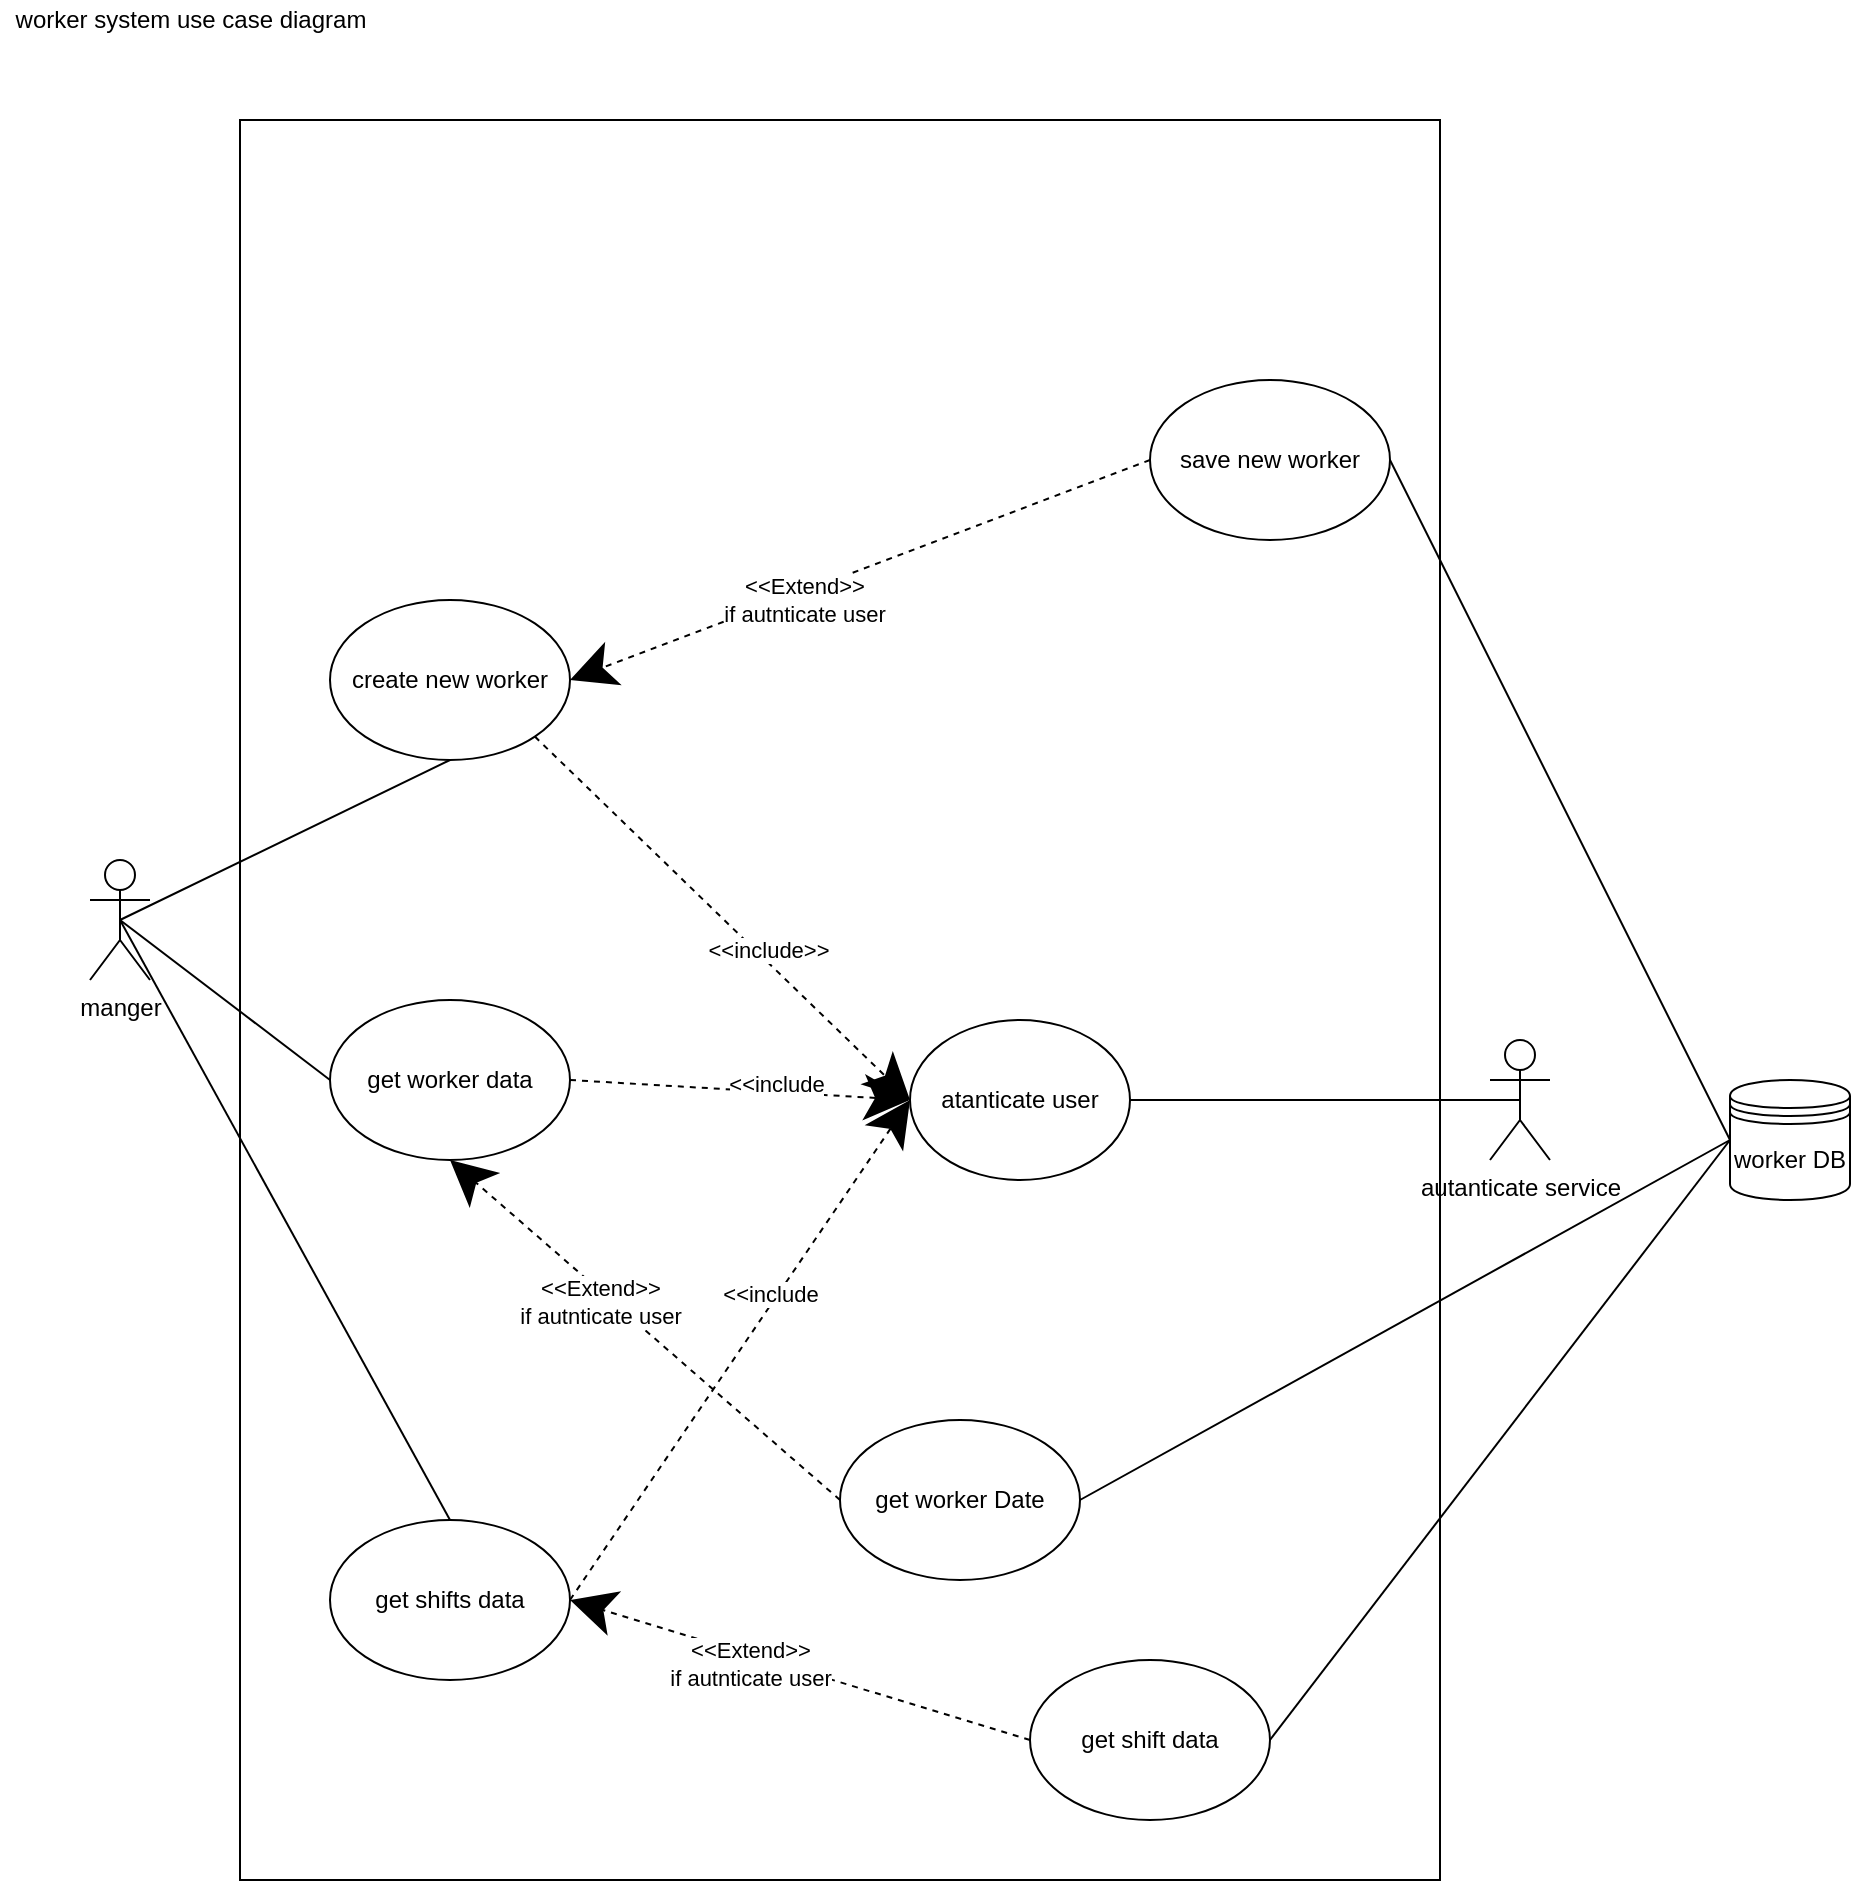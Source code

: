 <mxfile version="13.7.3" type="device"><diagram id="7kWhVtxm2KQcTh10iphO" name="Page-1"><mxGraphModel dx="1422" dy="822" grid="1" gridSize="10" guides="1" tooltips="1" connect="1" arrows="1" fold="1" page="1" pageScale="1" pageWidth="850" pageHeight="1100" math="0" shadow="0"><root><mxCell id="0"/><mxCell id="1" parent="0"/><mxCell id="JtjptGuqPdoz7cDFTJdT-1" value="manger" style="shape=umlActor;verticalLabelPosition=bottom;verticalAlign=top;html=1;outlineConnect=0;" parent="1" vertex="1"><mxGeometry x="50" y="470" width="30" height="60" as="geometry"/></mxCell><mxCell id="JtjptGuqPdoz7cDFTJdT-2" value="" style="rounded=0;whiteSpace=wrap;html=1;" parent="1" vertex="1"><mxGeometry x="125" y="100" width="600" height="880" as="geometry"/></mxCell><mxCell id="JtjptGuqPdoz7cDFTJdT-3" value="create new worker" style="ellipse;whiteSpace=wrap;html=1;" parent="1" vertex="1"><mxGeometry x="170" y="340" width="120" height="80" as="geometry"/></mxCell><mxCell id="JtjptGuqPdoz7cDFTJdT-5" value="" style="endArrow=none;html=1;entryX=0.5;entryY=1;entryDx=0;entryDy=0;exitX=0.5;exitY=0.5;exitDx=0;exitDy=0;exitPerimeter=0;" parent="1" source="JtjptGuqPdoz7cDFTJdT-1" target="JtjptGuqPdoz7cDFTJdT-3" edge="1"><mxGeometry width="50" height="50" relative="1" as="geometry"><mxPoint x="170" y="510" as="sourcePoint"/><mxPoint x="220" y="460" as="targetPoint"/></mxGeometry></mxCell><mxCell id="JtjptGuqPdoz7cDFTJdT-6" value="get worker data" style="ellipse;whiteSpace=wrap;html=1;" parent="1" vertex="1"><mxGeometry x="170" y="540" width="120" height="80" as="geometry"/></mxCell><mxCell id="JtjptGuqPdoz7cDFTJdT-7" value="" style="endArrow=none;html=1;exitX=0.5;exitY=0.5;exitDx=0;exitDy=0;exitPerimeter=0;entryX=0;entryY=0.5;entryDx=0;entryDy=0;" parent="1" source="JtjptGuqPdoz7cDFTJdT-1" target="JtjptGuqPdoz7cDFTJdT-6" edge="1"><mxGeometry width="50" height="50" relative="1" as="geometry"><mxPoint x="90" y="505.091" as="sourcePoint"/><mxPoint x="350" y="420" as="targetPoint"/></mxGeometry></mxCell><mxCell id="JtjptGuqPdoz7cDFTJdT-9" value="worker DB" style="shape=datastore;whiteSpace=wrap;html=1;" parent="1" vertex="1"><mxGeometry x="870" y="580" width="60" height="60" as="geometry"/></mxCell><mxCell id="JtjptGuqPdoz7cDFTJdT-11" value="atanticate user" style="ellipse;whiteSpace=wrap;html=1;" parent="1" vertex="1"><mxGeometry x="460" y="550" width="110" height="80" as="geometry"/></mxCell><mxCell id="JtjptGuqPdoz7cDFTJdT-13" value="" style="endArrow=classic;html=1;exitX=1;exitY=0.5;exitDx=0;exitDy=0;entryX=0;entryY=0.5;entryDx=0;entryDy=0;dashed=1;endFill=1;startArrow=none;startFill=0;endSize=20;" parent="1" source="JtjptGuqPdoz7cDFTJdT-6" target="JtjptGuqPdoz7cDFTJdT-11" edge="1"><mxGeometry width="50" height="50" relative="1" as="geometry"><mxPoint x="412.04" y="558" as="sourcePoint"/><mxPoint x="537.574" y="681.716" as="targetPoint"/></mxGeometry></mxCell><mxCell id="JtjptGuqPdoz7cDFTJdT-15" value="&amp;lt;&amp;lt;include" style="edgeLabel;html=1;align=center;verticalAlign=middle;resizable=0;points=[];" parent="JtjptGuqPdoz7cDFTJdT-13" vertex="1" connectable="0"><mxGeometry x="0.206" y="4" relative="1" as="geometry"><mxPoint as="offset"/></mxGeometry></mxCell><mxCell id="JtjptGuqPdoz7cDFTJdT-16" value="get worker Date" style="ellipse;whiteSpace=wrap;html=1;" parent="1" vertex="1"><mxGeometry x="425" y="750" width="120" height="80" as="geometry"/></mxCell><mxCell id="JtjptGuqPdoz7cDFTJdT-18" value="" style="endArrow=none;html=1;exitX=1;exitY=0.5;exitDx=0;exitDy=0;entryX=0;entryY=0.5;entryDx=0;entryDy=0;" parent="1" source="JtjptGuqPdoz7cDFTJdT-16" target="JtjptGuqPdoz7cDFTJdT-9" edge="1"><mxGeometry width="50" height="50" relative="1" as="geometry"><mxPoint x="690" y="290" as="sourcePoint"/><mxPoint x="915" y="340" as="targetPoint"/></mxGeometry></mxCell><mxCell id="JtjptGuqPdoz7cDFTJdT-19" value="" style="endArrow=classic;html=1;exitX=1;exitY=1;exitDx=0;exitDy=0;entryX=0;entryY=0.5;entryDx=0;entryDy=0;dashed=1;endFill=1;startArrow=none;startFill=0;endSize=20;" parent="1" source="JtjptGuqPdoz7cDFTJdT-3" target="JtjptGuqPdoz7cDFTJdT-11" edge="1"><mxGeometry width="50" height="50" relative="1" as="geometry"><mxPoint x="440.0" y="488" as="sourcePoint"/><mxPoint x="565.534" y="611.716" as="targetPoint"/></mxGeometry></mxCell><mxCell id="JtjptGuqPdoz7cDFTJdT-20" value="&amp;lt;&amp;lt;include&amp;gt;&amp;gt;" style="edgeLabel;html=1;align=center;verticalAlign=middle;resizable=0;points=[];" parent="JtjptGuqPdoz7cDFTJdT-19" vertex="1" connectable="0"><mxGeometry x="0.206" y="4" relative="1" as="geometry"><mxPoint as="offset"/></mxGeometry></mxCell><mxCell id="JtjptGuqPdoz7cDFTJdT-21" value="autanticate service" style="shape=umlActor;verticalLabelPosition=bottom;verticalAlign=top;html=1;outlineConnect=0;" parent="1" vertex="1"><mxGeometry x="750" y="560" width="30" height="60" as="geometry"/></mxCell><mxCell id="JtjptGuqPdoz7cDFTJdT-24" value="" style="endArrow=none;html=1;entryX=0.5;entryY=0.5;entryDx=0;entryDy=0;exitX=1;exitY=0.5;exitDx=0;exitDy=0;entryPerimeter=0;" parent="1" source="JtjptGuqPdoz7cDFTJdT-11" target="JtjptGuqPdoz7cDFTJdT-21" edge="1"><mxGeometry width="50" height="50" relative="1" as="geometry"><mxPoint x="490" y="800" as="sourcePoint"/><mxPoint x="655" y="720" as="targetPoint"/></mxGeometry></mxCell><mxCell id="JtjptGuqPdoz7cDFTJdT-25" value="save new worker" style="ellipse;whiteSpace=wrap;html=1;" parent="1" vertex="1"><mxGeometry x="580" y="230" width="120" height="80" as="geometry"/></mxCell><mxCell id="JtjptGuqPdoz7cDFTJdT-28" value="" style="endArrow=none;html=1;entryX=0;entryY=0.5;entryDx=0;entryDy=0;exitX=1;exitY=0.5;exitDx=0;exitDy=0;" parent="1" source="JtjptGuqPdoz7cDFTJdT-25" target="JtjptGuqPdoz7cDFTJdT-9" edge="1"><mxGeometry width="50" height="50" relative="1" as="geometry"><mxPoint x="590" y="370" as="sourcePoint"/><mxPoint x="755" y="290" as="targetPoint"/></mxGeometry></mxCell><mxCell id="JtjptGuqPdoz7cDFTJdT-31" value="" style="endArrow=classic;html=1;exitX=0;exitY=0.5;exitDx=0;exitDy=0;entryX=0.5;entryY=1;entryDx=0;entryDy=0;dashed=1;endFill=1;startArrow=none;startFill=0;endSize=20;" parent="1" source="JtjptGuqPdoz7cDFTJdT-16" target="JtjptGuqPdoz7cDFTJdT-6" edge="1"><mxGeometry width="50" height="50" relative="1" as="geometry"><mxPoint x="290" y="770" as="sourcePoint"/><mxPoint x="460" y="780" as="targetPoint"/></mxGeometry></mxCell><mxCell id="JtjptGuqPdoz7cDFTJdT-32" value="&amp;lt;&amp;lt;Extend&amp;gt;&amp;gt;&lt;br&gt;if autnticate user" style="edgeLabel;html=1;align=center;verticalAlign=middle;resizable=0;points=[];" parent="JtjptGuqPdoz7cDFTJdT-31" vertex="1" connectable="0"><mxGeometry x="0.206" y="4" relative="1" as="geometry"><mxPoint as="offset"/></mxGeometry></mxCell><mxCell id="JtjptGuqPdoz7cDFTJdT-33" value="" style="endArrow=classic;html=1;exitX=0;exitY=0.5;exitDx=0;exitDy=0;entryX=1;entryY=0.5;entryDx=0;entryDy=0;dashed=1;endFill=1;startArrow=none;startFill=0;endSize=20;" parent="1" source="JtjptGuqPdoz7cDFTJdT-25" target="JtjptGuqPdoz7cDFTJdT-3" edge="1"><mxGeometry width="50" height="50" relative="1" as="geometry"><mxPoint x="680" y="550" as="sourcePoint"/><mxPoint x="420" y="380" as="targetPoint"/></mxGeometry></mxCell><mxCell id="JtjptGuqPdoz7cDFTJdT-34" value="&amp;lt;&amp;lt;Extend&amp;gt;&amp;gt;&lt;br&gt;if autnticate user" style="edgeLabel;html=1;align=center;verticalAlign=middle;resizable=0;points=[];" parent="JtjptGuqPdoz7cDFTJdT-33" vertex="1" connectable="0"><mxGeometry x="0.206" y="4" relative="1" as="geometry"><mxPoint as="offset"/></mxGeometry></mxCell><mxCell id="JtjptGuqPdoz7cDFTJdT-35" value="worker system use case diagram" style="text;html=1;align=center;verticalAlign=middle;resizable=0;points=[];autosize=1;" parent="1" vertex="1"><mxGeometry x="5" y="40" width="190" height="20" as="geometry"/></mxCell><mxCell id="aHkAHOhPl_Qqafu4zYPZ-1" value="get shifts data" style="ellipse;whiteSpace=wrap;html=1;" vertex="1" parent="1"><mxGeometry x="170" y="800" width="120" height="80" as="geometry"/></mxCell><mxCell id="aHkAHOhPl_Qqafu4zYPZ-2" value="" style="endArrow=none;html=1;exitX=0.5;exitY=0.5;exitDx=0;exitDy=0;exitPerimeter=0;entryX=0.5;entryY=0;entryDx=0;entryDy=0;" edge="1" parent="1" source="JtjptGuqPdoz7cDFTJdT-1" target="aHkAHOhPl_Qqafu4zYPZ-1"><mxGeometry width="50" height="50" relative="1" as="geometry"><mxPoint x="50" y="640" as="sourcePoint"/><mxPoint x="155" y="720" as="targetPoint"/></mxGeometry></mxCell><mxCell id="aHkAHOhPl_Qqafu4zYPZ-3" value="" style="endArrow=classic;html=1;exitX=1;exitY=0.5;exitDx=0;exitDy=0;entryX=0;entryY=0.5;entryDx=0;entryDy=0;dashed=1;endFill=1;startArrow=none;startFill=0;endSize=20;" edge="1" parent="1" source="aHkAHOhPl_Qqafu4zYPZ-1" target="JtjptGuqPdoz7cDFTJdT-11"><mxGeometry width="50" height="50" relative="1" as="geometry"><mxPoint x="300" y="840" as="sourcePoint"/><mxPoint x="470" y="850" as="targetPoint"/></mxGeometry></mxCell><mxCell id="aHkAHOhPl_Qqafu4zYPZ-4" value="&amp;lt;&amp;lt;include" style="edgeLabel;html=1;align=center;verticalAlign=middle;resizable=0;points=[];" vertex="1" connectable="0" parent="aHkAHOhPl_Qqafu4zYPZ-3"><mxGeometry x="0.206" y="4" relative="1" as="geometry"><mxPoint as="offset"/></mxGeometry></mxCell><mxCell id="aHkAHOhPl_Qqafu4zYPZ-5" value="" style="endArrow=classic;html=1;entryX=1;entryY=0.5;entryDx=0;entryDy=0;dashed=1;endFill=1;startArrow=none;startFill=0;endSize=20;exitX=0;exitY=0.5;exitDx=0;exitDy=0;" edge="1" parent="1" source="aHkAHOhPl_Qqafu4zYPZ-7" target="aHkAHOhPl_Qqafu4zYPZ-1"><mxGeometry width="50" height="50" relative="1" as="geometry"><mxPoint x="350" y="1020" as="sourcePoint"/><mxPoint x="387.5" y="850" as="targetPoint"/></mxGeometry></mxCell><mxCell id="aHkAHOhPl_Qqafu4zYPZ-6" value="&amp;lt;&amp;lt;Extend&amp;gt;&amp;gt;&lt;br&gt;if autnticate user" style="edgeLabel;html=1;align=center;verticalAlign=middle;resizable=0;points=[];" vertex="1" connectable="0" parent="aHkAHOhPl_Qqafu4zYPZ-5"><mxGeometry x="0.206" y="4" relative="1" as="geometry"><mxPoint as="offset"/></mxGeometry></mxCell><mxCell id="aHkAHOhPl_Qqafu4zYPZ-7" value="get shift data" style="ellipse;whiteSpace=wrap;html=1;" vertex="1" parent="1"><mxGeometry x="520" y="870" width="120" height="80" as="geometry"/></mxCell><mxCell id="aHkAHOhPl_Qqafu4zYPZ-8" value="" style="endArrow=none;html=1;exitX=1;exitY=0.5;exitDx=0;exitDy=0;entryX=0;entryY=0.5;entryDx=0;entryDy=0;" edge="1" parent="1" source="aHkAHOhPl_Qqafu4zYPZ-7" target="JtjptGuqPdoz7cDFTJdT-9"><mxGeometry width="50" height="50" relative="1" as="geometry"><mxPoint x="600" y="900" as="sourcePoint"/><mxPoint x="925" y="720" as="targetPoint"/></mxGeometry></mxCell></root></mxGraphModel></diagram></mxfile>